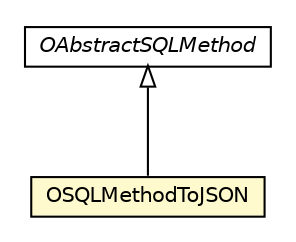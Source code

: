 #!/usr/local/bin/dot
#
# Class diagram 
# Generated by UMLGraph version R5_6-24-gf6e263 (http://www.umlgraph.org/)
#

digraph G {
	edge [fontname="Helvetica",fontsize=10,labelfontname="Helvetica",labelfontsize=10];
	node [fontname="Helvetica",fontsize=10,shape=plaintext];
	nodesep=0.25;
	ranksep=0.5;
	// com.orientechnologies.orient.core.sql.method.misc.OAbstractSQLMethod
	c6124918 [label=<<table title="com.orientechnologies.orient.core.sql.method.misc.OAbstractSQLMethod" border="0" cellborder="1" cellspacing="0" cellpadding="2" port="p" href="../../method/misc/OAbstractSQLMethod.html">
		<tr><td><table border="0" cellspacing="0" cellpadding="1">
<tr><td align="center" balign="center"><font face="Helvetica-Oblique"> OAbstractSQLMethod </font></td></tr>
		</table></td></tr>
		</table>>, URL="../../method/misc/OAbstractSQLMethod.html", fontname="Helvetica", fontcolor="black", fontsize=10.0];
	// com.orientechnologies.orient.core.sql.functions.text.OSQLMethodToJSON
	c6124961 [label=<<table title="com.orientechnologies.orient.core.sql.functions.text.OSQLMethodToJSON" border="0" cellborder="1" cellspacing="0" cellpadding="2" port="p" bgcolor="lemonChiffon" href="./OSQLMethodToJSON.html">
		<tr><td><table border="0" cellspacing="0" cellpadding="1">
<tr><td align="center" balign="center"> OSQLMethodToJSON </td></tr>
		</table></td></tr>
		</table>>, URL="./OSQLMethodToJSON.html", fontname="Helvetica", fontcolor="black", fontsize=10.0];
	//com.orientechnologies.orient.core.sql.functions.text.OSQLMethodToJSON extends com.orientechnologies.orient.core.sql.method.misc.OAbstractSQLMethod
	c6124918:p -> c6124961:p [dir=back,arrowtail=empty];
}

